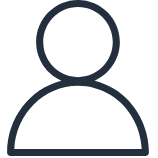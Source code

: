 <mxfile version="26.0.7">
  <diagram name="Página-1" id="9f6Sazp7KpMsY-wFvkl9">
    <mxGraphModel dx="1736" dy="629" grid="1" gridSize="10" guides="1" tooltips="1" connect="1" arrows="1" fold="1" page="1" pageScale="1" pageWidth="827" pageHeight="1169" math="0" shadow="0">
      <root>
        <mxCell id="0" />
        <mxCell id="1" parent="0" />
        <mxCell id="whCwmFkhaiGLr7zHdmOv-8" value="01-usuario" parent="0" />
        <mxCell id="whCwmFkhaiGLr7zHdmOv-9" value="" style="sketch=0;outlineConnect=0;fontColor=#232F3E;gradientColor=none;fillColor=#232F3D;strokeColor=none;dashed=0;verticalLabelPosition=bottom;verticalAlign=top;align=center;html=1;fontSize=12;fontStyle=0;aspect=fixed;pointerEvents=1;shape=mxgraph.aws4.user;" vertex="1" parent="whCwmFkhaiGLr7zHdmOv-8">
          <mxGeometry x="40" y="360" width="78" height="78" as="geometry" />
        </mxCell>
        <mxCell id="whCwmFkhaiGLr7zHdmOv-11" value="02-router_53" parent="0" visible="0" />
        <mxCell id="whCwmFkhaiGLr7zHdmOv-12" value="" style="sketch=0;points=[[0,0,0],[0.25,0,0],[0.5,0,0],[0.75,0,0],[1,0,0],[0,1,0],[0.25,1,0],[0.5,1,0],[0.75,1,0],[1,1,0],[0,0.25,0],[0,0.5,0],[0,0.75,0],[1,0.25,0],[1,0.5,0],[1,0.75,0]];outlineConnect=0;fontColor=#232F3E;fillColor=#8C4FFF;strokeColor=#ffffff;dashed=0;verticalLabelPosition=bottom;verticalAlign=top;align=center;html=1;fontSize=12;fontStyle=0;aspect=fixed;shape=mxgraph.aws4.resourceIcon;resIcon=mxgraph.aws4.route_53;" vertex="1" parent="whCwmFkhaiGLr7zHdmOv-11">
          <mxGeometry x="200" y="360" width="78" height="78" as="geometry" />
        </mxCell>
        <mxCell id="whCwmFkhaiGLr7zHdmOv-13" value="" style="edgeStyle=orthogonalEdgeStyle;html=1;endArrow=block;elbow=vertical;startArrow=block;startFill=1;endFill=1;strokeColor=#545B64;rounded=0;" edge="1" parent="whCwmFkhaiGLr7zHdmOv-11" source="whCwmFkhaiGLr7zHdmOv-9">
          <mxGeometry width="100" relative="1" as="geometry">
            <mxPoint x="360" y="390" as="sourcePoint" />
            <mxPoint x="200" y="399" as="targetPoint" />
          </mxGeometry>
        </mxCell>
        <mxCell id="whCwmFkhaiGLr7zHdmOv-14" value="03-cloudFront" parent="0" visible="0" />
        <mxCell id="whCwmFkhaiGLr7zHdmOv-15" value="" style="sketch=0;points=[[0,0,0],[0.25,0,0],[0.5,0,0],[0.75,0,0],[1,0,0],[0,1,0],[0.25,1,0],[0.5,1,0],[0.75,1,0],[1,1,0],[0,0.25,0],[0,0.5,0],[0,0.75,0],[1,0.25,0],[1,0.5,0],[1,0.75,0]];outlineConnect=0;fontColor=#232F3E;fillColor=#8C4FFF;strokeColor=#ffffff;dashed=0;verticalLabelPosition=bottom;verticalAlign=top;align=center;html=1;fontSize=12;fontStyle=0;aspect=fixed;shape=mxgraph.aws4.resourceIcon;resIcon=mxgraph.aws4.cloudfront;" vertex="1" parent="whCwmFkhaiGLr7zHdmOv-14">
          <mxGeometry x="40" y="520" width="78" height="78" as="geometry" />
        </mxCell>
        <mxCell id="whCwmFkhaiGLr7zHdmOv-16" value="" style="edgeStyle=orthogonalEdgeStyle;html=1;endArrow=block;elbow=vertical;startArrow=block;startFill=1;endFill=1;strokeColor=#545B64;rounded=0;" edge="1" parent="whCwmFkhaiGLr7zHdmOv-14" source="whCwmFkhaiGLr7zHdmOv-9" target="whCwmFkhaiGLr7zHdmOv-15">
          <mxGeometry width="100" relative="1" as="geometry">
            <mxPoint x="360" y="390" as="sourcePoint" />
            <mxPoint x="460" y="390" as="targetPoint" />
          </mxGeometry>
        </mxCell>
        <mxCell id="whCwmFkhaiGLr7zHdmOv-17" value="04-static_files" parent="0" visible="0" />
        <mxCell id="whCwmFkhaiGLr7zHdmOv-18" value="" style="sketch=0;points=[[0,0,0],[0.25,0,0],[0.5,0,0],[0.75,0,0],[1,0,0],[0,1,0],[0.25,1,0],[0.5,1,0],[0.75,1,0],[1,1,0],[0,0.25,0],[0,0.5,0],[0,0.75,0],[1,0.25,0],[1,0.5,0],[1,0.75,0]];outlineConnect=0;fontColor=#232F3E;fillColor=#7AA116;strokeColor=#ffffff;dashed=0;verticalLabelPosition=bottom;verticalAlign=top;align=center;html=1;fontSize=12;fontStyle=0;aspect=fixed;shape=mxgraph.aws4.resourceIcon;resIcon=mxgraph.aws4.infrequent_access_storage_class;" vertex="1" parent="whCwmFkhaiGLr7zHdmOv-17">
          <mxGeometry x="40" y="680" width="78" height="78" as="geometry" />
        </mxCell>
        <mxCell id="whCwmFkhaiGLr7zHdmOv-21" value="" style="edgeStyle=orthogonalEdgeStyle;html=1;endArrow=none;elbow=vertical;startArrow=block;startFill=1;strokeColor=#545B64;rounded=0;exitX=0.5;exitY=0;exitDx=0;exitDy=0;exitPerimeter=0;entryX=0.5;entryY=1;entryDx=0;entryDy=0;entryPerimeter=0;" edge="1" parent="whCwmFkhaiGLr7zHdmOv-17" source="whCwmFkhaiGLr7zHdmOv-18" target="whCwmFkhaiGLr7zHdmOv-15">
          <mxGeometry width="100" relative="1" as="geometry">
            <mxPoint x="280" y="560" as="sourcePoint" />
            <mxPoint x="380" y="560" as="targetPoint" />
          </mxGeometry>
        </mxCell>
        <mxCell id="whCwmFkhaiGLr7zHdmOv-25" value="ECS&lt;br&gt;ECS&lt;br&gt;STATIC SITE&lt;div&gt;CUSTOM URL&amp;nbsp;&lt;div&gt;&lt;br&gt;&lt;/div&gt;&lt;/div&gt;" style="text;html=1;align=left;verticalAlign=middle;resizable=0;points=[];autosize=1;strokeColor=none;fillColor=none;" vertex="1" parent="whCwmFkhaiGLr7zHdmOv-17">
          <mxGeometry x="123" y="674" width="110" height="90" as="geometry" />
        </mxCell>
        <mxCell id="whCwmFkhaiGLr7zHdmOv-27" value="05-alb" parent="0" visible="0" />
        <mxCell id="whCwmFkhaiGLr7zHdmOv-28" value="" style="sketch=0;points=[[0,0,0],[0.25,0,0],[0.5,0,0],[0.75,0,0],[1,0,0],[0,1,0],[0.25,1,0],[0.5,1,0],[0.75,1,0],[1,1,0],[0,0.25,0],[0,0.5,0],[0,0.75,0],[1,0.25,0],[1,0.5,0],[1,0.75,0]];outlineConnect=0;fontColor=#232F3E;fillColor=#ED7100;strokeColor=#ffffff;dashed=0;verticalLabelPosition=bottom;verticalAlign=top;align=center;html=1;fontSize=12;fontStyle=0;aspect=fixed;shape=mxgraph.aws4.resourceIcon;resIcon=mxgraph.aws4.elastic_load_balancing;" vertex="1" parent="whCwmFkhaiGLr7zHdmOv-27">
          <mxGeometry x="40" y="200" width="78" height="78" as="geometry" />
        </mxCell>
        <mxCell id="whCwmFkhaiGLr7zHdmOv-29" value="" style="edgeStyle=orthogonalEdgeStyle;html=1;endArrow=none;elbow=vertical;startArrow=block;startFill=1;strokeColor=#545B64;rounded=0;exitX=0.5;exitY=1;exitDx=0;exitDy=0;exitPerimeter=0;" edge="1" parent="whCwmFkhaiGLr7zHdmOv-27" source="whCwmFkhaiGLr7zHdmOv-28" target="whCwmFkhaiGLr7zHdmOv-9">
          <mxGeometry width="100" relative="1" as="geometry">
            <mxPoint x="380" y="450" as="sourcePoint" />
            <mxPoint x="480" y="450" as="targetPoint" />
          </mxGeometry>
        </mxCell>
        <mxCell id="whCwmFkhaiGLr7zHdmOv-30" value="ALB&lt;br&gt;NLB&lt;br&gt;API GTW&lt;br&gt;ELASTIC IP..." style="text;html=1;align=left;verticalAlign=middle;resizable=0;points=[];autosize=1;strokeColor=none;fillColor=none;" vertex="1" parent="whCwmFkhaiGLr7zHdmOv-27">
          <mxGeometry x="40" y="120" width="100" height="70" as="geometry" />
        </mxCell>
        <mxCell id="whCwmFkhaiGLr7zHdmOv-32" value="06-computer" parent="0" visible="0" />
        <mxCell id="whCwmFkhaiGLr7zHdmOv-33" value="" style="sketch=0;points=[[0,0,0],[0.25,0,0],[0.5,0,0],[0.75,0,0],[1,0,0],[0,1,0],[0.25,1,0],[0.5,1,0],[0.75,1,0],[1,1,0],[0,0.25,0],[0,0.5,0],[0,0.75,0],[1,0.25,0],[1,0.5,0],[1,0.75,0]];outlineConnect=0;fontColor=#232F3E;fillColor=#ED7100;strokeColor=#ffffff;dashed=0;verticalLabelPosition=bottom;verticalAlign=top;align=center;html=1;fontSize=12;fontStyle=0;aspect=fixed;shape=mxgraph.aws4.resourceIcon;resIcon=mxgraph.aws4.compute;" vertex="1" parent="whCwmFkhaiGLr7zHdmOv-32">
          <mxGeometry x="200" y="200" width="78" height="78" as="geometry" />
        </mxCell>
        <mxCell id="whCwmFkhaiGLr7zHdmOv-34" value="" style="edgeStyle=orthogonalEdgeStyle;html=1;endArrow=none;elbow=vertical;startArrow=block;startFill=1;strokeColor=#545B64;rounded=0;exitX=0;exitY=0.5;exitDx=0;exitDy=0;exitPerimeter=0;" edge="1" parent="whCwmFkhaiGLr7zHdmOv-32" source="whCwmFkhaiGLr7zHdmOv-33" target="whCwmFkhaiGLr7zHdmOv-28">
          <mxGeometry width="100" relative="1" as="geometry">
            <mxPoint x="640" y="260" as="sourcePoint" />
            <mxPoint x="740" y="260" as="targetPoint" />
          </mxGeometry>
        </mxCell>
        <mxCell id="whCwmFkhaiGLr7zHdmOv-35" value="ECS&lt;br&gt;ASG&lt;div&gt;LAMBDA&lt;div&gt;ECS&lt;div&gt;EMR...&lt;/div&gt;&lt;/div&gt;&lt;/div&gt;" style="text;html=1;align=left;verticalAlign=middle;resizable=0;points=[];autosize=1;strokeColor=none;fillColor=none;" vertex="1" parent="whCwmFkhaiGLr7zHdmOv-32">
          <mxGeometry x="200" y="110" width="70" height="90" as="geometry" />
        </mxCell>
      </root>
    </mxGraphModel>
  </diagram>
</mxfile>

